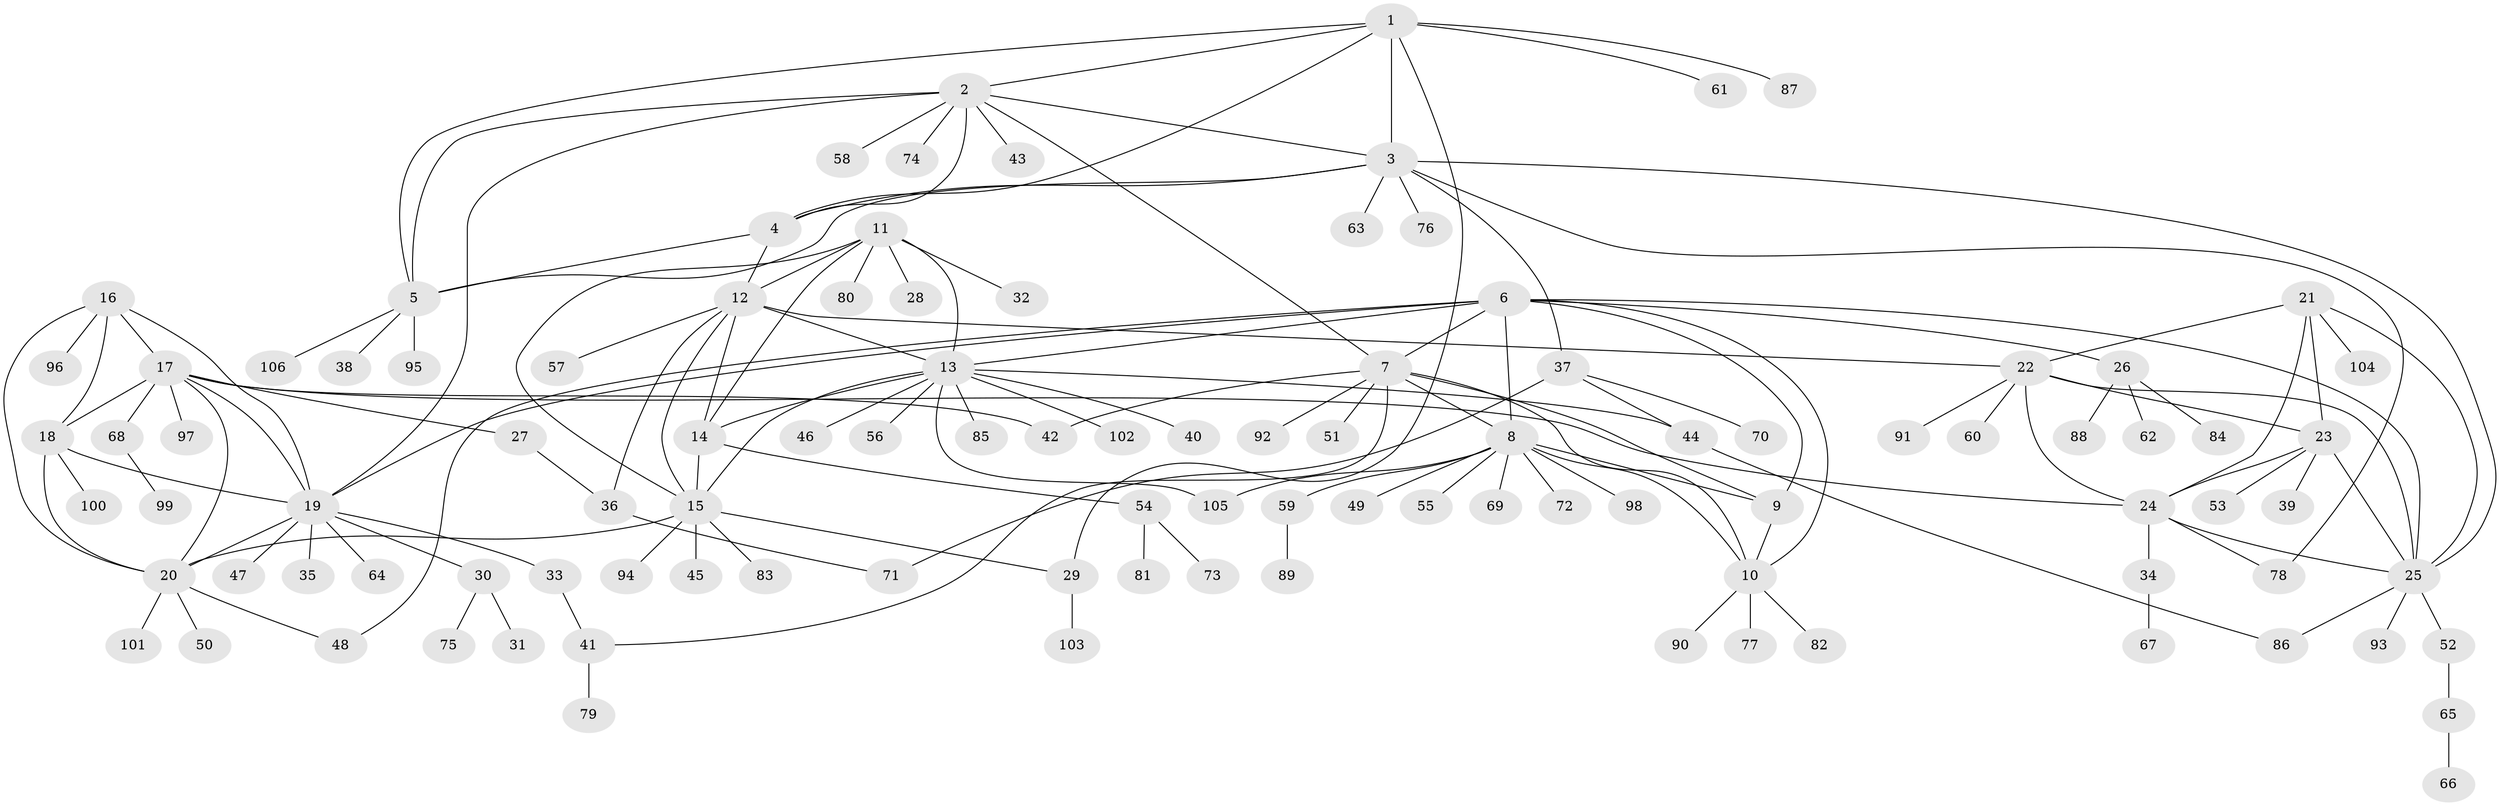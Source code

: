 // Generated by graph-tools (version 1.1) at 2025/37/03/09/25 02:37:43]
// undirected, 106 vertices, 151 edges
graph export_dot {
graph [start="1"]
  node [color=gray90,style=filled];
  1;
  2;
  3;
  4;
  5;
  6;
  7;
  8;
  9;
  10;
  11;
  12;
  13;
  14;
  15;
  16;
  17;
  18;
  19;
  20;
  21;
  22;
  23;
  24;
  25;
  26;
  27;
  28;
  29;
  30;
  31;
  32;
  33;
  34;
  35;
  36;
  37;
  38;
  39;
  40;
  41;
  42;
  43;
  44;
  45;
  46;
  47;
  48;
  49;
  50;
  51;
  52;
  53;
  54;
  55;
  56;
  57;
  58;
  59;
  60;
  61;
  62;
  63;
  64;
  65;
  66;
  67;
  68;
  69;
  70;
  71;
  72;
  73;
  74;
  75;
  76;
  77;
  78;
  79;
  80;
  81;
  82;
  83;
  84;
  85;
  86;
  87;
  88;
  89;
  90;
  91;
  92;
  93;
  94;
  95;
  96;
  97;
  98;
  99;
  100;
  101;
  102;
  103;
  104;
  105;
  106;
  1 -- 2;
  1 -- 3;
  1 -- 4;
  1 -- 5;
  1 -- 29;
  1 -- 61;
  1 -- 87;
  2 -- 3;
  2 -- 4;
  2 -- 5;
  2 -- 7;
  2 -- 19;
  2 -- 43;
  2 -- 58;
  2 -- 74;
  3 -- 4;
  3 -- 5;
  3 -- 25;
  3 -- 37;
  3 -- 63;
  3 -- 76;
  3 -- 78;
  4 -- 5;
  4 -- 12;
  5 -- 38;
  5 -- 95;
  5 -- 106;
  6 -- 7;
  6 -- 8;
  6 -- 9;
  6 -- 10;
  6 -- 13;
  6 -- 19;
  6 -- 25;
  6 -- 26;
  6 -- 48;
  7 -- 8;
  7 -- 9;
  7 -- 10;
  7 -- 41;
  7 -- 42;
  7 -- 51;
  7 -- 92;
  8 -- 9;
  8 -- 10;
  8 -- 49;
  8 -- 55;
  8 -- 59;
  8 -- 69;
  8 -- 72;
  8 -- 98;
  8 -- 105;
  9 -- 10;
  10 -- 77;
  10 -- 82;
  10 -- 90;
  11 -- 12;
  11 -- 13;
  11 -- 14;
  11 -- 15;
  11 -- 28;
  11 -- 32;
  11 -- 80;
  12 -- 13;
  12 -- 14;
  12 -- 15;
  12 -- 22;
  12 -- 36;
  12 -- 57;
  13 -- 14;
  13 -- 15;
  13 -- 40;
  13 -- 44;
  13 -- 46;
  13 -- 56;
  13 -- 85;
  13 -- 102;
  13 -- 105;
  14 -- 15;
  14 -- 54;
  15 -- 20;
  15 -- 29;
  15 -- 45;
  15 -- 83;
  15 -- 94;
  16 -- 17;
  16 -- 18;
  16 -- 19;
  16 -- 20;
  16 -- 96;
  17 -- 18;
  17 -- 19;
  17 -- 20;
  17 -- 24;
  17 -- 27;
  17 -- 42;
  17 -- 68;
  17 -- 97;
  18 -- 19;
  18 -- 20;
  18 -- 100;
  19 -- 20;
  19 -- 30;
  19 -- 33;
  19 -- 35;
  19 -- 47;
  19 -- 64;
  20 -- 48;
  20 -- 50;
  20 -- 101;
  21 -- 22;
  21 -- 23;
  21 -- 24;
  21 -- 25;
  21 -- 104;
  22 -- 23;
  22 -- 24;
  22 -- 25;
  22 -- 60;
  22 -- 91;
  23 -- 24;
  23 -- 25;
  23 -- 39;
  23 -- 53;
  24 -- 25;
  24 -- 34;
  24 -- 78;
  25 -- 52;
  25 -- 86;
  25 -- 93;
  26 -- 62;
  26 -- 84;
  26 -- 88;
  27 -- 36;
  29 -- 103;
  30 -- 31;
  30 -- 75;
  33 -- 41;
  34 -- 67;
  36 -- 71;
  37 -- 44;
  37 -- 70;
  37 -- 71;
  41 -- 79;
  44 -- 86;
  52 -- 65;
  54 -- 73;
  54 -- 81;
  59 -- 89;
  65 -- 66;
  68 -- 99;
}
